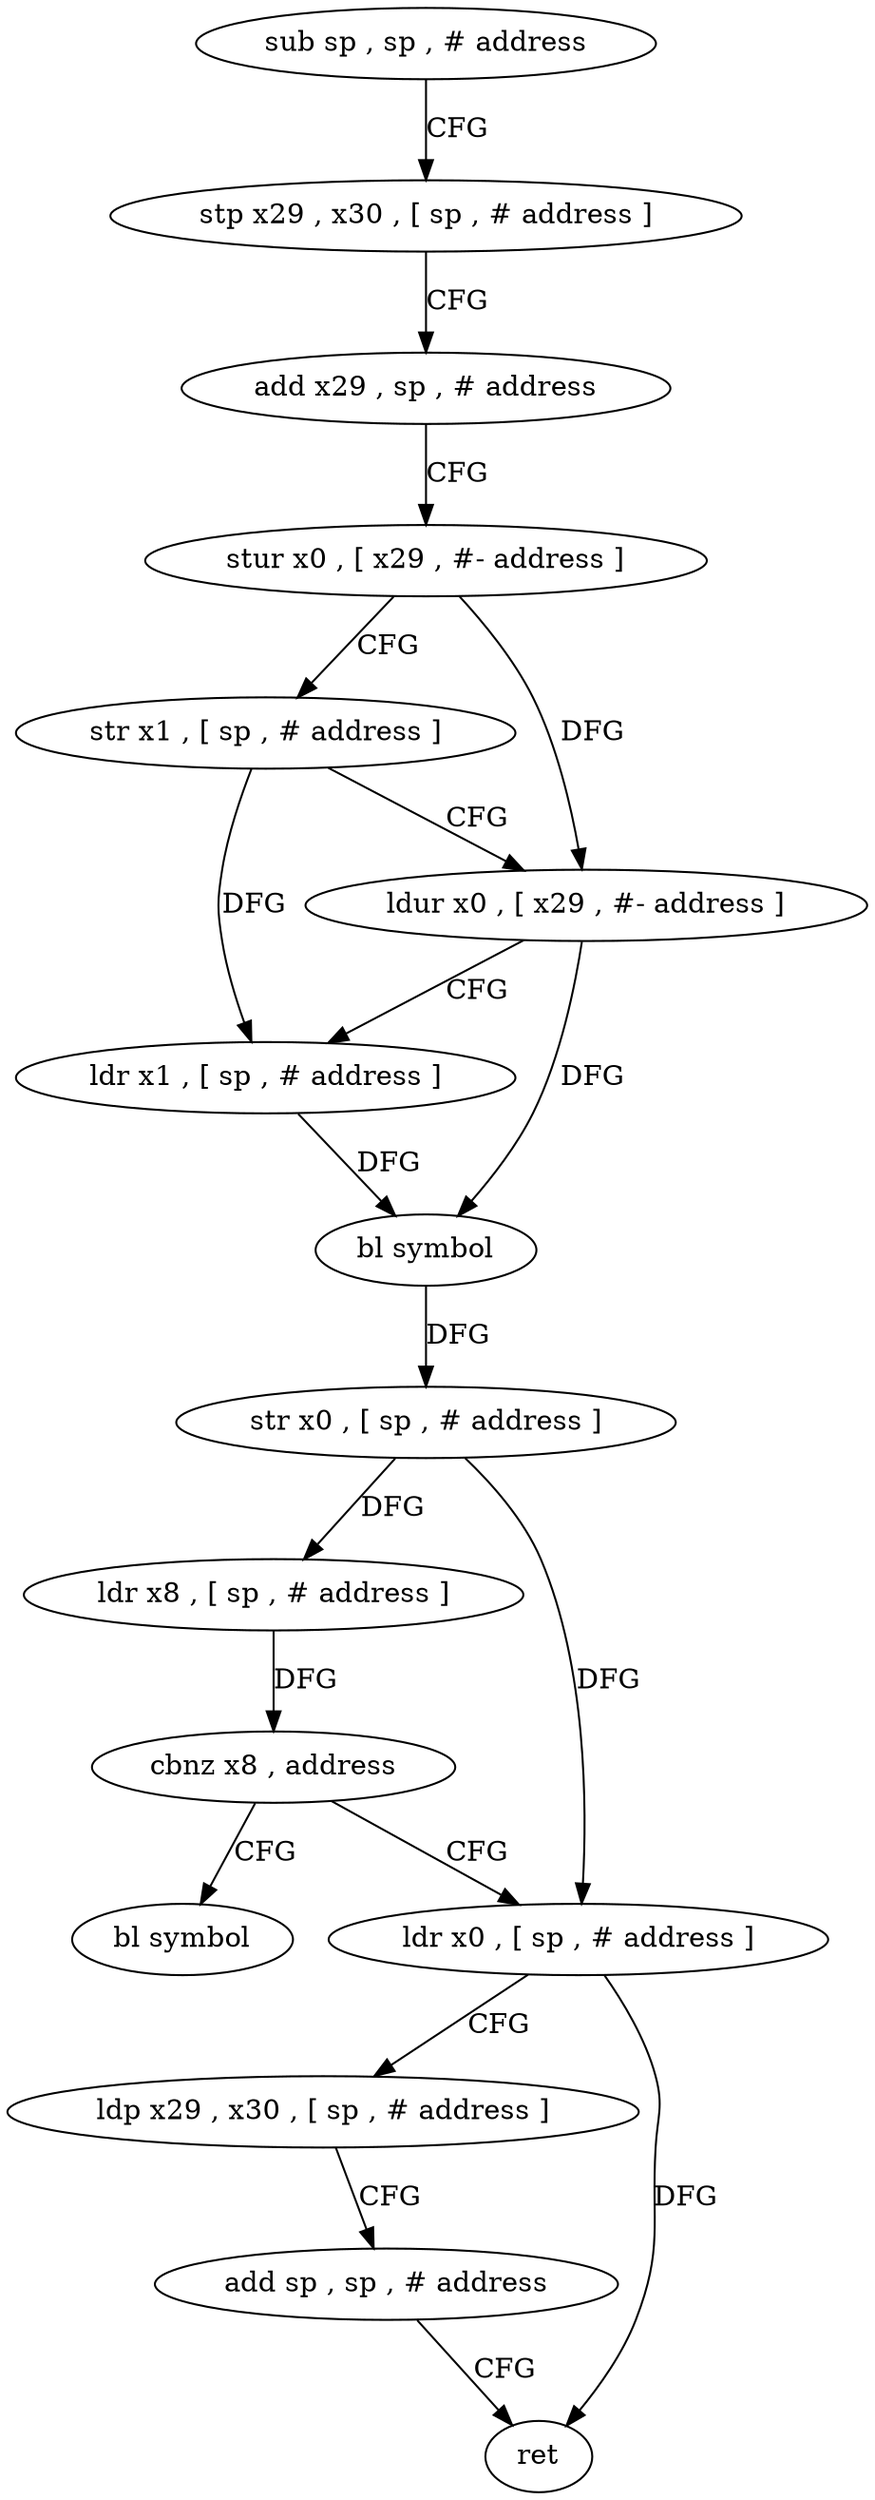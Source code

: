 digraph "func" {
"4229528" [label = "sub sp , sp , # address" ]
"4229532" [label = "stp x29 , x30 , [ sp , # address ]" ]
"4229536" [label = "add x29 , sp , # address" ]
"4229540" [label = "stur x0 , [ x29 , #- address ]" ]
"4229544" [label = "str x1 , [ sp , # address ]" ]
"4229548" [label = "ldur x0 , [ x29 , #- address ]" ]
"4229552" [label = "ldr x1 , [ sp , # address ]" ]
"4229556" [label = "bl symbol" ]
"4229560" [label = "str x0 , [ sp , # address ]" ]
"4229564" [label = "ldr x8 , [ sp , # address ]" ]
"4229568" [label = "cbnz x8 , address" ]
"4229576" [label = "ldr x0 , [ sp , # address ]" ]
"4229572" [label = "bl symbol" ]
"4229580" [label = "ldp x29 , x30 , [ sp , # address ]" ]
"4229584" [label = "add sp , sp , # address" ]
"4229588" [label = "ret" ]
"4229528" -> "4229532" [ label = "CFG" ]
"4229532" -> "4229536" [ label = "CFG" ]
"4229536" -> "4229540" [ label = "CFG" ]
"4229540" -> "4229544" [ label = "CFG" ]
"4229540" -> "4229548" [ label = "DFG" ]
"4229544" -> "4229548" [ label = "CFG" ]
"4229544" -> "4229552" [ label = "DFG" ]
"4229548" -> "4229552" [ label = "CFG" ]
"4229548" -> "4229556" [ label = "DFG" ]
"4229552" -> "4229556" [ label = "DFG" ]
"4229556" -> "4229560" [ label = "DFG" ]
"4229560" -> "4229564" [ label = "DFG" ]
"4229560" -> "4229576" [ label = "DFG" ]
"4229564" -> "4229568" [ label = "DFG" ]
"4229568" -> "4229576" [ label = "CFG" ]
"4229568" -> "4229572" [ label = "CFG" ]
"4229576" -> "4229580" [ label = "CFG" ]
"4229576" -> "4229588" [ label = "DFG" ]
"4229580" -> "4229584" [ label = "CFG" ]
"4229584" -> "4229588" [ label = "CFG" ]
}
